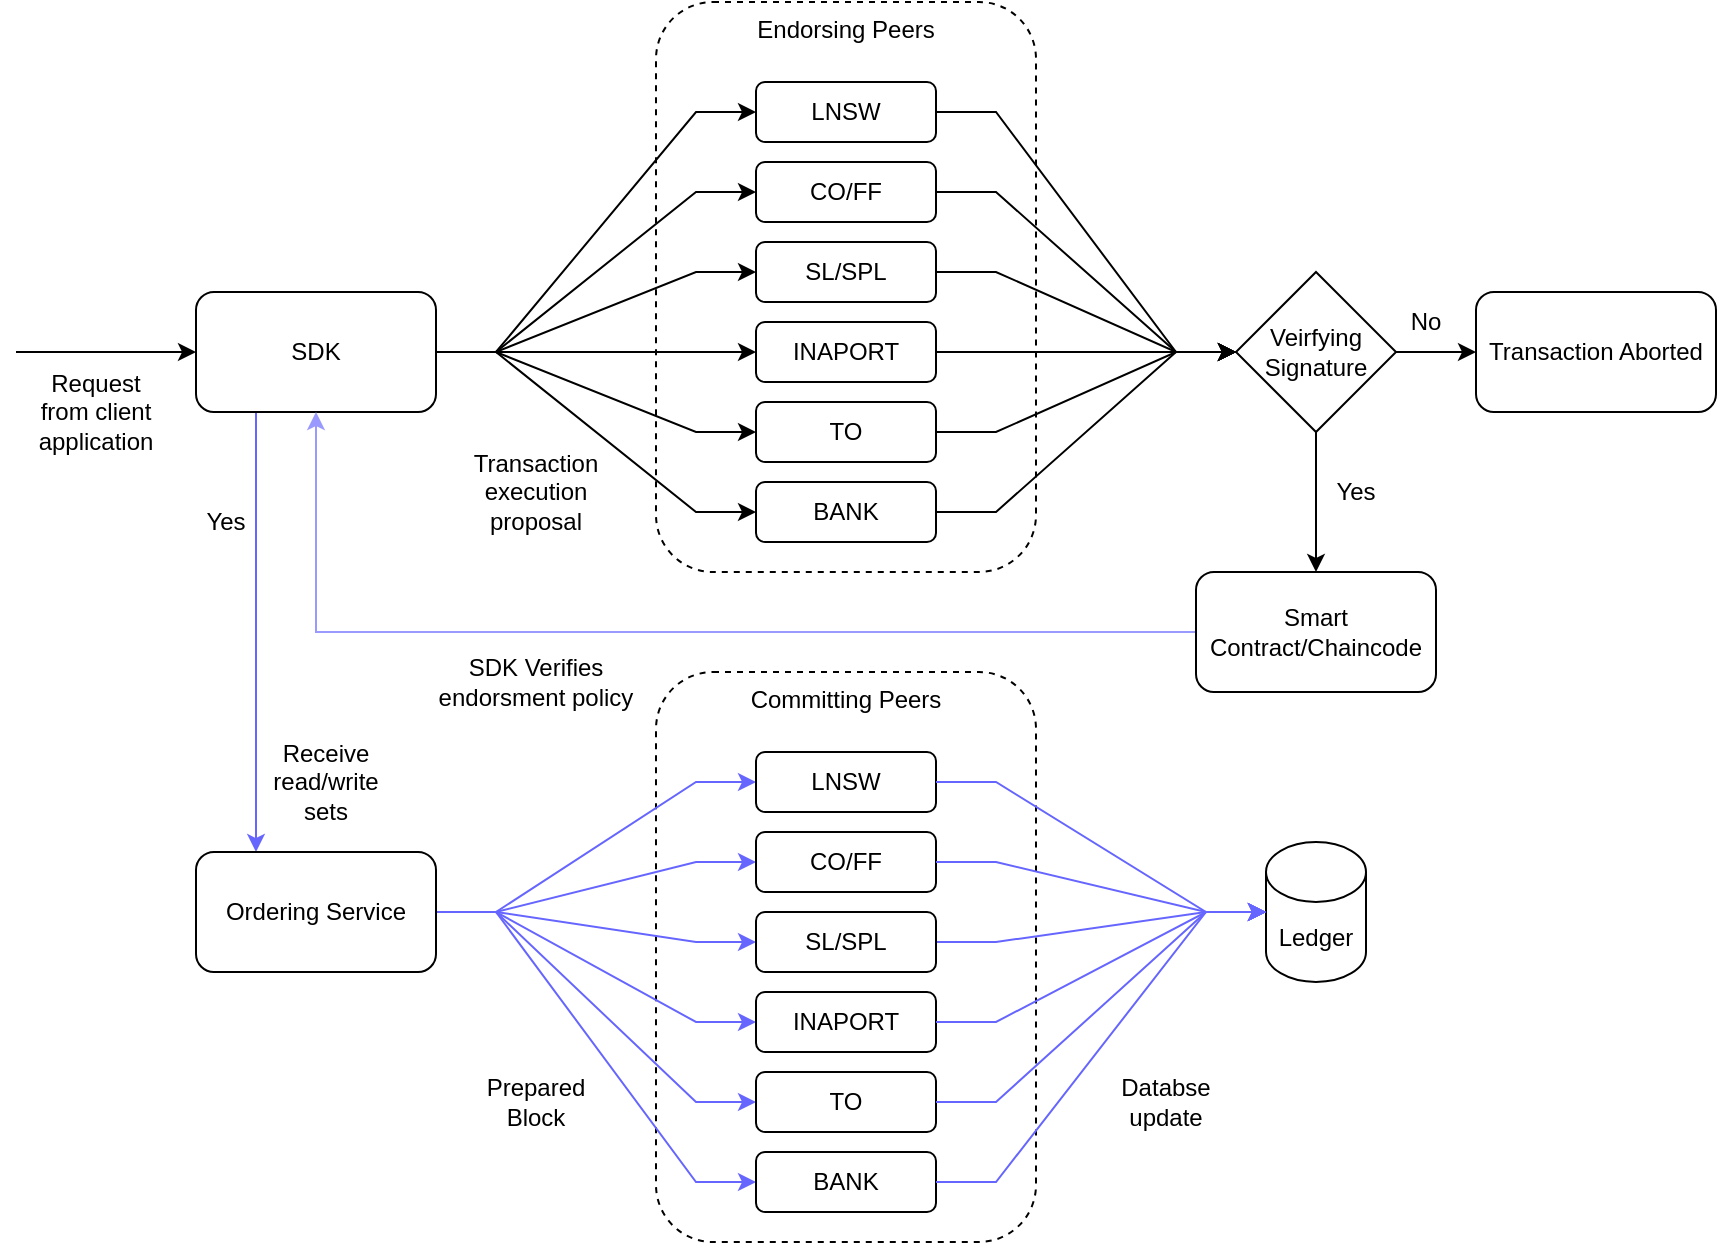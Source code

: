 <mxfile version="24.5.2" type="github">
  <diagram name="Page-1" id="H_SnFgYNVW-porC_uglF">
    <mxGraphModel dx="2412" dy="870" grid="1" gridSize="10" guides="1" tooltips="1" connect="1" arrows="1" fold="1" page="1" pageScale="1" pageWidth="850" pageHeight="1100" math="0" shadow="0">
      <root>
        <mxCell id="0" />
        <mxCell id="1" parent="0" />
        <mxCell id="um_PZl5cixhvtIqpWg5t-30" value="Committing Peers" style="rounded=1;whiteSpace=wrap;html=1;fillColor=none;dashed=1;verticalAlign=top;" vertex="1" parent="1">
          <mxGeometry x="290" y="420" width="190" height="285" as="geometry" />
        </mxCell>
        <mxCell id="um_PZl5cixhvtIqpWg5t-23" value="Endorsing Peers" style="rounded=1;whiteSpace=wrap;html=1;fillColor=none;dashed=1;verticalAlign=top;" vertex="1" parent="1">
          <mxGeometry x="290" y="85" width="190" height="285" as="geometry" />
        </mxCell>
        <mxCell id="um_PZl5cixhvtIqpWg5t-33" style="edgeStyle=entityRelationEdgeStyle;rounded=0;orthogonalLoop=1;jettySize=auto;html=1;exitX=1;exitY=0.5;exitDx=0;exitDy=0;entryX=0;entryY=0.5;entryDx=0;entryDy=0;" edge="1" parent="1" source="um_PZl5cixhvtIqpWg5t-1" target="um_PZl5cixhvtIqpWg5t-20">
          <mxGeometry relative="1" as="geometry" />
        </mxCell>
        <mxCell id="um_PZl5cixhvtIqpWg5t-34" style="edgeStyle=entityRelationEdgeStyle;rounded=0;orthogonalLoop=1;jettySize=auto;html=1;exitX=1;exitY=0.5;exitDx=0;exitDy=0;entryX=0;entryY=0.5;entryDx=0;entryDy=0;" edge="1" parent="1" source="um_PZl5cixhvtIqpWg5t-1" target="um_PZl5cixhvtIqpWg5t-19">
          <mxGeometry relative="1" as="geometry" />
        </mxCell>
        <mxCell id="um_PZl5cixhvtIqpWg5t-35" style="edgeStyle=entityRelationEdgeStyle;rounded=0;orthogonalLoop=1;jettySize=auto;html=1;exitX=1;exitY=0.5;exitDx=0;exitDy=0;entryX=0;entryY=0.5;entryDx=0;entryDy=0;" edge="1" parent="1" source="um_PZl5cixhvtIqpWg5t-1" target="um_PZl5cixhvtIqpWg5t-18">
          <mxGeometry relative="1" as="geometry" />
        </mxCell>
        <mxCell id="um_PZl5cixhvtIqpWg5t-36" style="edgeStyle=entityRelationEdgeStyle;rounded=0;orthogonalLoop=1;jettySize=auto;html=1;exitX=1;exitY=0.5;exitDx=0;exitDy=0;entryX=0;entryY=0.5;entryDx=0;entryDy=0;" edge="1" parent="1" source="um_PZl5cixhvtIqpWg5t-1" target="um_PZl5cixhvtIqpWg5t-17">
          <mxGeometry relative="1" as="geometry" />
        </mxCell>
        <mxCell id="um_PZl5cixhvtIqpWg5t-37" style="edgeStyle=entityRelationEdgeStyle;rounded=0;orthogonalLoop=1;jettySize=auto;html=1;exitX=1;exitY=0.5;exitDx=0;exitDy=0;entryX=0;entryY=0.5;entryDx=0;entryDy=0;" edge="1" parent="1" source="um_PZl5cixhvtIqpWg5t-1" target="um_PZl5cixhvtIqpWg5t-21">
          <mxGeometry relative="1" as="geometry" />
        </mxCell>
        <mxCell id="um_PZl5cixhvtIqpWg5t-38" style="edgeStyle=entityRelationEdgeStyle;rounded=0;orthogonalLoop=1;jettySize=auto;html=1;exitX=1;exitY=0.5;exitDx=0;exitDy=0;entryX=0;entryY=0.5;entryDx=0;entryDy=0;" edge="1" parent="1" source="um_PZl5cixhvtIqpWg5t-1" target="um_PZl5cixhvtIqpWg5t-22">
          <mxGeometry relative="1" as="geometry" />
        </mxCell>
        <mxCell id="um_PZl5cixhvtIqpWg5t-50" style="edgeStyle=orthogonalEdgeStyle;rounded=0;orthogonalLoop=1;jettySize=auto;html=1;exitX=0.25;exitY=1;exitDx=0;exitDy=0;entryX=0.25;entryY=0;entryDx=0;entryDy=0;fillColor=#dae8fc;strokeColor=#6666FF;" edge="1" parent="1" source="um_PZl5cixhvtIqpWg5t-1" target="um_PZl5cixhvtIqpWg5t-3">
          <mxGeometry relative="1" as="geometry" />
        </mxCell>
        <mxCell id="um_PZl5cixhvtIqpWg5t-1" value="SDK" style="rounded=1;whiteSpace=wrap;html=1;" vertex="1" parent="1">
          <mxGeometry x="60" y="230" width="120" height="60" as="geometry" />
        </mxCell>
        <mxCell id="um_PZl5cixhvtIqpWg5t-48" style="edgeStyle=orthogonalEdgeStyle;rounded=0;orthogonalLoop=1;jettySize=auto;html=1;exitX=0.5;exitY=1;exitDx=0;exitDy=0;" edge="1" parent="1" source="um_PZl5cixhvtIqpWg5t-2" target="um_PZl5cixhvtIqpWg5t-46">
          <mxGeometry relative="1" as="geometry" />
        </mxCell>
        <mxCell id="um_PZl5cixhvtIqpWg5t-67" style="edgeStyle=orthogonalEdgeStyle;rounded=0;orthogonalLoop=1;jettySize=auto;html=1;exitX=1;exitY=0.5;exitDx=0;exitDy=0;entryX=0;entryY=0.5;entryDx=0;entryDy=0;" edge="1" parent="1" source="um_PZl5cixhvtIqpWg5t-2" target="um_PZl5cixhvtIqpWg5t-47">
          <mxGeometry relative="1" as="geometry" />
        </mxCell>
        <mxCell id="um_PZl5cixhvtIqpWg5t-2" value="Veirfying Signature" style="rhombus;whiteSpace=wrap;html=1;" vertex="1" parent="1">
          <mxGeometry x="580" y="220" width="80" height="80" as="geometry" />
        </mxCell>
        <mxCell id="um_PZl5cixhvtIqpWg5t-52" style="edgeStyle=entityRelationEdgeStyle;rounded=0;orthogonalLoop=1;jettySize=auto;html=1;exitX=1;exitY=0.5;exitDx=0;exitDy=0;entryX=0;entryY=0.5;entryDx=0;entryDy=0;strokeColor=#6666FF;" edge="1" parent="1" source="um_PZl5cixhvtIqpWg5t-3" target="um_PZl5cixhvtIqpWg5t-24">
          <mxGeometry relative="1" as="geometry" />
        </mxCell>
        <mxCell id="um_PZl5cixhvtIqpWg5t-53" style="edgeStyle=entityRelationEdgeStyle;rounded=0;orthogonalLoop=1;jettySize=auto;html=1;exitX=1;exitY=0.5;exitDx=0;exitDy=0;entryX=0;entryY=0.5;entryDx=0;entryDy=0;strokeColor=#6666FF;" edge="1" parent="1" source="um_PZl5cixhvtIqpWg5t-3" target="um_PZl5cixhvtIqpWg5t-25">
          <mxGeometry relative="1" as="geometry" />
        </mxCell>
        <mxCell id="um_PZl5cixhvtIqpWg5t-54" style="edgeStyle=entityRelationEdgeStyle;rounded=0;orthogonalLoop=1;jettySize=auto;html=1;exitX=1;exitY=0.5;exitDx=0;exitDy=0;entryX=0;entryY=0.5;entryDx=0;entryDy=0;strokeColor=#6666FF;" edge="1" parent="1" source="um_PZl5cixhvtIqpWg5t-3" target="um_PZl5cixhvtIqpWg5t-26">
          <mxGeometry relative="1" as="geometry" />
        </mxCell>
        <mxCell id="um_PZl5cixhvtIqpWg5t-55" style="edgeStyle=entityRelationEdgeStyle;rounded=0;orthogonalLoop=1;jettySize=auto;html=1;exitX=1;exitY=0.5;exitDx=0;exitDy=0;entryX=0;entryY=0.5;entryDx=0;entryDy=0;strokeColor=#6666FF;" edge="1" parent="1" source="um_PZl5cixhvtIqpWg5t-3" target="um_PZl5cixhvtIqpWg5t-27">
          <mxGeometry relative="1" as="geometry" />
        </mxCell>
        <mxCell id="um_PZl5cixhvtIqpWg5t-56" style="edgeStyle=entityRelationEdgeStyle;rounded=0;orthogonalLoop=1;jettySize=auto;html=1;exitX=1;exitY=0.5;exitDx=0;exitDy=0;entryX=0;entryY=0.5;entryDx=0;entryDy=0;strokeColor=#6666FF;" edge="1" parent="1" source="um_PZl5cixhvtIqpWg5t-3" target="um_PZl5cixhvtIqpWg5t-28">
          <mxGeometry relative="1" as="geometry" />
        </mxCell>
        <mxCell id="um_PZl5cixhvtIqpWg5t-57" style="edgeStyle=entityRelationEdgeStyle;rounded=0;orthogonalLoop=1;jettySize=auto;html=1;exitX=1;exitY=0.5;exitDx=0;exitDy=0;entryX=0;entryY=0.5;entryDx=0;entryDy=0;strokeColor=#6666FF;" edge="1" parent="1" source="um_PZl5cixhvtIqpWg5t-3" target="um_PZl5cixhvtIqpWg5t-29">
          <mxGeometry relative="1" as="geometry" />
        </mxCell>
        <mxCell id="um_PZl5cixhvtIqpWg5t-3" value="Ordering Service" style="rounded=1;whiteSpace=wrap;html=1;" vertex="1" parent="1">
          <mxGeometry x="60" y="510" width="120" height="60" as="geometry" />
        </mxCell>
        <mxCell id="um_PZl5cixhvtIqpWg5t-42" style="edgeStyle=entityRelationEdgeStyle;rounded=0;orthogonalLoop=1;jettySize=auto;html=1;exitX=1;exitY=0.5;exitDx=0;exitDy=0;entryX=0;entryY=0.5;entryDx=0;entryDy=0;" edge="1" parent="1" source="um_PZl5cixhvtIqpWg5t-17" target="um_PZl5cixhvtIqpWg5t-2">
          <mxGeometry relative="1" as="geometry" />
        </mxCell>
        <mxCell id="um_PZl5cixhvtIqpWg5t-17" value="LNSW" style="rounded=1;whiteSpace=wrap;html=1;" vertex="1" parent="1">
          <mxGeometry x="340" y="125" width="90" height="30" as="geometry" />
        </mxCell>
        <mxCell id="um_PZl5cixhvtIqpWg5t-41" style="edgeStyle=entityRelationEdgeStyle;rounded=0;orthogonalLoop=1;jettySize=auto;html=1;exitX=1;exitY=0.5;exitDx=0;exitDy=0;entryX=0;entryY=0.5;entryDx=0;entryDy=0;" edge="1" parent="1" source="um_PZl5cixhvtIqpWg5t-18" target="um_PZl5cixhvtIqpWg5t-2">
          <mxGeometry relative="1" as="geometry">
            <mxPoint x="580" y="260" as="targetPoint" />
          </mxGeometry>
        </mxCell>
        <mxCell id="um_PZl5cixhvtIqpWg5t-18" value="CO/FF" style="rounded=1;whiteSpace=wrap;html=1;" vertex="1" parent="1">
          <mxGeometry x="340" y="165" width="90" height="30" as="geometry" />
        </mxCell>
        <mxCell id="um_PZl5cixhvtIqpWg5t-40" style="edgeStyle=entityRelationEdgeStyle;rounded=0;orthogonalLoop=1;jettySize=auto;html=1;exitX=1;exitY=0.5;exitDx=0;exitDy=0;entryX=0;entryY=0.5;entryDx=0;entryDy=0;" edge="1" parent="1" source="um_PZl5cixhvtIqpWg5t-19" target="um_PZl5cixhvtIqpWg5t-2">
          <mxGeometry relative="1" as="geometry" />
        </mxCell>
        <mxCell id="um_PZl5cixhvtIqpWg5t-19" value="SL/SPL" style="rounded=1;whiteSpace=wrap;html=1;" vertex="1" parent="1">
          <mxGeometry x="340" y="205" width="90" height="30" as="geometry" />
        </mxCell>
        <mxCell id="um_PZl5cixhvtIqpWg5t-39" style="edgeStyle=entityRelationEdgeStyle;rounded=0;orthogonalLoop=1;jettySize=auto;html=1;exitX=1;exitY=0.5;exitDx=0;exitDy=0;entryX=0;entryY=0.5;entryDx=0;entryDy=0;" edge="1" parent="1" source="um_PZl5cixhvtIqpWg5t-20" target="um_PZl5cixhvtIqpWg5t-2">
          <mxGeometry relative="1" as="geometry" />
        </mxCell>
        <mxCell id="um_PZl5cixhvtIqpWg5t-20" value="INAPORT" style="rounded=1;whiteSpace=wrap;html=1;" vertex="1" parent="1">
          <mxGeometry x="340" y="245" width="90" height="30" as="geometry" />
        </mxCell>
        <mxCell id="um_PZl5cixhvtIqpWg5t-43" style="edgeStyle=entityRelationEdgeStyle;rounded=0;orthogonalLoop=1;jettySize=auto;html=1;exitX=1;exitY=0.5;exitDx=0;exitDy=0;entryX=0;entryY=0.5;entryDx=0;entryDy=0;" edge="1" parent="1" source="um_PZl5cixhvtIqpWg5t-21" target="um_PZl5cixhvtIqpWg5t-2">
          <mxGeometry relative="1" as="geometry">
            <mxPoint x="580" y="310" as="targetPoint" />
          </mxGeometry>
        </mxCell>
        <mxCell id="um_PZl5cixhvtIqpWg5t-21" value="TO" style="rounded=1;whiteSpace=wrap;html=1;" vertex="1" parent="1">
          <mxGeometry x="340" y="285" width="90" height="30" as="geometry" />
        </mxCell>
        <mxCell id="um_PZl5cixhvtIqpWg5t-44" style="edgeStyle=entityRelationEdgeStyle;rounded=0;orthogonalLoop=1;jettySize=auto;html=1;exitX=1;exitY=0.5;exitDx=0;exitDy=0;entryX=0;entryY=0.5;entryDx=0;entryDy=0;" edge="1" parent="1" source="um_PZl5cixhvtIqpWg5t-22" target="um_PZl5cixhvtIqpWg5t-2">
          <mxGeometry relative="1" as="geometry" />
        </mxCell>
        <mxCell id="um_PZl5cixhvtIqpWg5t-22" value="BANK" style="rounded=1;whiteSpace=wrap;html=1;" vertex="1" parent="1">
          <mxGeometry x="340" y="325" width="90" height="30" as="geometry" />
        </mxCell>
        <mxCell id="um_PZl5cixhvtIqpWg5t-24" value="LNSW" style="rounded=1;whiteSpace=wrap;html=1;" vertex="1" parent="1">
          <mxGeometry x="340" y="460" width="90" height="30" as="geometry" />
        </mxCell>
        <mxCell id="um_PZl5cixhvtIqpWg5t-25" value="CO/FF" style="rounded=1;whiteSpace=wrap;html=1;" vertex="1" parent="1">
          <mxGeometry x="340" y="500" width="90" height="30" as="geometry" />
        </mxCell>
        <mxCell id="um_PZl5cixhvtIqpWg5t-60" style="edgeStyle=entityRelationEdgeStyle;rounded=0;orthogonalLoop=1;jettySize=auto;html=1;exitX=1;exitY=0.5;exitDx=0;exitDy=0;entryX=0;entryY=0.5;entryDx=0;entryDy=0;entryPerimeter=0;strokeColor=#6666FF;" edge="1" parent="1" source="um_PZl5cixhvtIqpWg5t-26" target="um_PZl5cixhvtIqpWg5t-45">
          <mxGeometry relative="1" as="geometry">
            <mxPoint x="590" y="540" as="targetPoint" />
          </mxGeometry>
        </mxCell>
        <mxCell id="um_PZl5cixhvtIqpWg5t-26" value="SL/SPL" style="rounded=1;whiteSpace=wrap;html=1;" vertex="1" parent="1">
          <mxGeometry x="340" y="540" width="90" height="30" as="geometry" />
        </mxCell>
        <mxCell id="um_PZl5cixhvtIqpWg5t-27" value="INAPORT" style="rounded=1;whiteSpace=wrap;html=1;" vertex="1" parent="1">
          <mxGeometry x="340" y="580" width="90" height="30" as="geometry" />
        </mxCell>
        <mxCell id="um_PZl5cixhvtIqpWg5t-28" value="TO" style="rounded=1;whiteSpace=wrap;html=1;" vertex="1" parent="1">
          <mxGeometry x="340" y="620" width="90" height="30" as="geometry" />
        </mxCell>
        <mxCell id="um_PZl5cixhvtIqpWg5t-29" value="BANK" style="rounded=1;whiteSpace=wrap;html=1;" vertex="1" parent="1">
          <mxGeometry x="340" y="660" width="90" height="30" as="geometry" />
        </mxCell>
        <mxCell id="um_PZl5cixhvtIqpWg5t-31" value="" style="endArrow=classic;html=1;rounded=0;entryX=0;entryY=0.5;entryDx=0;entryDy=0;" edge="1" parent="1" target="um_PZl5cixhvtIqpWg5t-1">
          <mxGeometry width="50" height="50" relative="1" as="geometry">
            <mxPoint x="-30" y="260" as="sourcePoint" />
            <mxPoint x="30" y="220" as="targetPoint" />
          </mxGeometry>
        </mxCell>
        <mxCell id="um_PZl5cixhvtIqpWg5t-45" value="Ledger" style="shape=cylinder3;whiteSpace=wrap;html=1;boundedLbl=1;backgroundOutline=1;size=15;" vertex="1" parent="1">
          <mxGeometry x="595" y="505" width="50" height="70" as="geometry" />
        </mxCell>
        <mxCell id="um_PZl5cixhvtIqpWg5t-49" style="edgeStyle=orthogonalEdgeStyle;rounded=0;orthogonalLoop=1;jettySize=auto;html=1;exitX=0;exitY=0.5;exitDx=0;exitDy=0;entryX=0.5;entryY=1;entryDx=0;entryDy=0;fillColor=#f8cecc;strokeColor=#9999FF;" edge="1" parent="1" source="um_PZl5cixhvtIqpWg5t-46" target="um_PZl5cixhvtIqpWg5t-1">
          <mxGeometry relative="1" as="geometry" />
        </mxCell>
        <mxCell id="um_PZl5cixhvtIqpWg5t-46" value="Smart Contract/Chaincode" style="rounded=1;whiteSpace=wrap;html=1;" vertex="1" parent="1">
          <mxGeometry x="560" y="370" width="120" height="60" as="geometry" />
        </mxCell>
        <mxCell id="um_PZl5cixhvtIqpWg5t-47" value="Transaction Aborted" style="rounded=1;whiteSpace=wrap;html=1;" vertex="1" parent="1">
          <mxGeometry x="700" y="230" width="120" height="60" as="geometry" />
        </mxCell>
        <mxCell id="um_PZl5cixhvtIqpWg5t-58" style="edgeStyle=entityRelationEdgeStyle;rounded=0;orthogonalLoop=1;jettySize=auto;html=1;exitX=1;exitY=0.5;exitDx=0;exitDy=0;entryX=0;entryY=0.5;entryDx=0;entryDy=0;entryPerimeter=0;strokeColor=#6666FF;" edge="1" parent="1" source="um_PZl5cixhvtIqpWg5t-24" target="um_PZl5cixhvtIqpWg5t-45">
          <mxGeometry relative="1" as="geometry" />
        </mxCell>
        <mxCell id="um_PZl5cixhvtIqpWg5t-59" style="edgeStyle=entityRelationEdgeStyle;rounded=0;orthogonalLoop=1;jettySize=auto;html=1;exitX=1;exitY=0.5;exitDx=0;exitDy=0;entryX=0;entryY=0.5;entryDx=0;entryDy=0;entryPerimeter=0;strokeColor=#6666FF;" edge="1" parent="1" source="um_PZl5cixhvtIqpWg5t-25" target="um_PZl5cixhvtIqpWg5t-45">
          <mxGeometry relative="1" as="geometry" />
        </mxCell>
        <mxCell id="um_PZl5cixhvtIqpWg5t-61" style="edgeStyle=entityRelationEdgeStyle;rounded=0;orthogonalLoop=1;jettySize=auto;html=1;exitX=1;exitY=0.5;exitDx=0;exitDy=0;entryX=0;entryY=0.5;entryDx=0;entryDy=0;entryPerimeter=0;strokeColor=#6666FF;" edge="1" parent="1" source="um_PZl5cixhvtIqpWg5t-27" target="um_PZl5cixhvtIqpWg5t-45">
          <mxGeometry relative="1" as="geometry" />
        </mxCell>
        <mxCell id="um_PZl5cixhvtIqpWg5t-62" style="edgeStyle=entityRelationEdgeStyle;rounded=0;orthogonalLoop=1;jettySize=auto;html=1;exitX=1;exitY=0.5;exitDx=0;exitDy=0;entryX=0;entryY=0.5;entryDx=0;entryDy=0;entryPerimeter=0;strokeColor=#6666FF;" edge="1" parent="1" source="um_PZl5cixhvtIqpWg5t-28" target="um_PZl5cixhvtIqpWg5t-45">
          <mxGeometry relative="1" as="geometry" />
        </mxCell>
        <mxCell id="um_PZl5cixhvtIqpWg5t-63" style="edgeStyle=entityRelationEdgeStyle;rounded=0;orthogonalLoop=1;jettySize=auto;html=1;exitX=1;exitY=0.5;exitDx=0;exitDy=0;entryX=0;entryY=0.5;entryDx=0;entryDy=0;entryPerimeter=0;strokeColor=#6666FF;" edge="1" parent="1" source="um_PZl5cixhvtIqpWg5t-29" target="um_PZl5cixhvtIqpWg5t-45">
          <mxGeometry relative="1" as="geometry" />
        </mxCell>
        <mxCell id="um_PZl5cixhvtIqpWg5t-64" value="Request from client application" style="text;html=1;align=center;verticalAlign=middle;whiteSpace=wrap;rounded=0;" vertex="1" parent="1">
          <mxGeometry x="-20" y="275" width="60" height="30" as="geometry" />
        </mxCell>
        <mxCell id="um_PZl5cixhvtIqpWg5t-65" value="Transaction execution proposal" style="text;html=1;align=center;verticalAlign=middle;whiteSpace=wrap;rounded=0;" vertex="1" parent="1">
          <mxGeometry x="200" y="315" width="60" height="30" as="geometry" />
        </mxCell>
        <mxCell id="um_PZl5cixhvtIqpWg5t-66" value="No" style="text;html=1;align=center;verticalAlign=middle;whiteSpace=wrap;rounded=0;" vertex="1" parent="1">
          <mxGeometry x="645" y="230" width="60" height="30" as="geometry" />
        </mxCell>
        <mxCell id="um_PZl5cixhvtIqpWg5t-69" value="Yes" style="text;html=1;align=center;verticalAlign=middle;whiteSpace=wrap;rounded=0;" vertex="1" parent="1">
          <mxGeometry x="610" y="315" width="60" height="30" as="geometry" />
        </mxCell>
        <mxCell id="um_PZl5cixhvtIqpWg5t-70" value="SDK Verifies endorsment policy" style="text;html=1;align=center;verticalAlign=middle;whiteSpace=wrap;rounded=0;" vertex="1" parent="1">
          <mxGeometry x="175" y="410" width="110" height="30" as="geometry" />
        </mxCell>
        <mxCell id="um_PZl5cixhvtIqpWg5t-71" value="Yes" style="text;html=1;align=center;verticalAlign=middle;whiteSpace=wrap;rounded=0;" vertex="1" parent="1">
          <mxGeometry x="50" y="330" width="50" height="30" as="geometry" />
        </mxCell>
        <mxCell id="um_PZl5cixhvtIqpWg5t-72" value="Receive read/write sets" style="text;html=1;align=center;verticalAlign=middle;whiteSpace=wrap;rounded=0;" vertex="1" parent="1">
          <mxGeometry x="100" y="460" width="50" height="30" as="geometry" />
        </mxCell>
        <mxCell id="um_PZl5cixhvtIqpWg5t-74" value="Prepared Block" style="text;html=1;align=center;verticalAlign=middle;whiteSpace=wrap;rounded=0;" vertex="1" parent="1">
          <mxGeometry x="205" y="620" width="50" height="30" as="geometry" />
        </mxCell>
        <mxCell id="um_PZl5cixhvtIqpWg5t-75" value="Databse update" style="text;html=1;align=center;verticalAlign=middle;whiteSpace=wrap;rounded=0;" vertex="1" parent="1">
          <mxGeometry x="520" y="620" width="50" height="30" as="geometry" />
        </mxCell>
      </root>
    </mxGraphModel>
  </diagram>
</mxfile>
